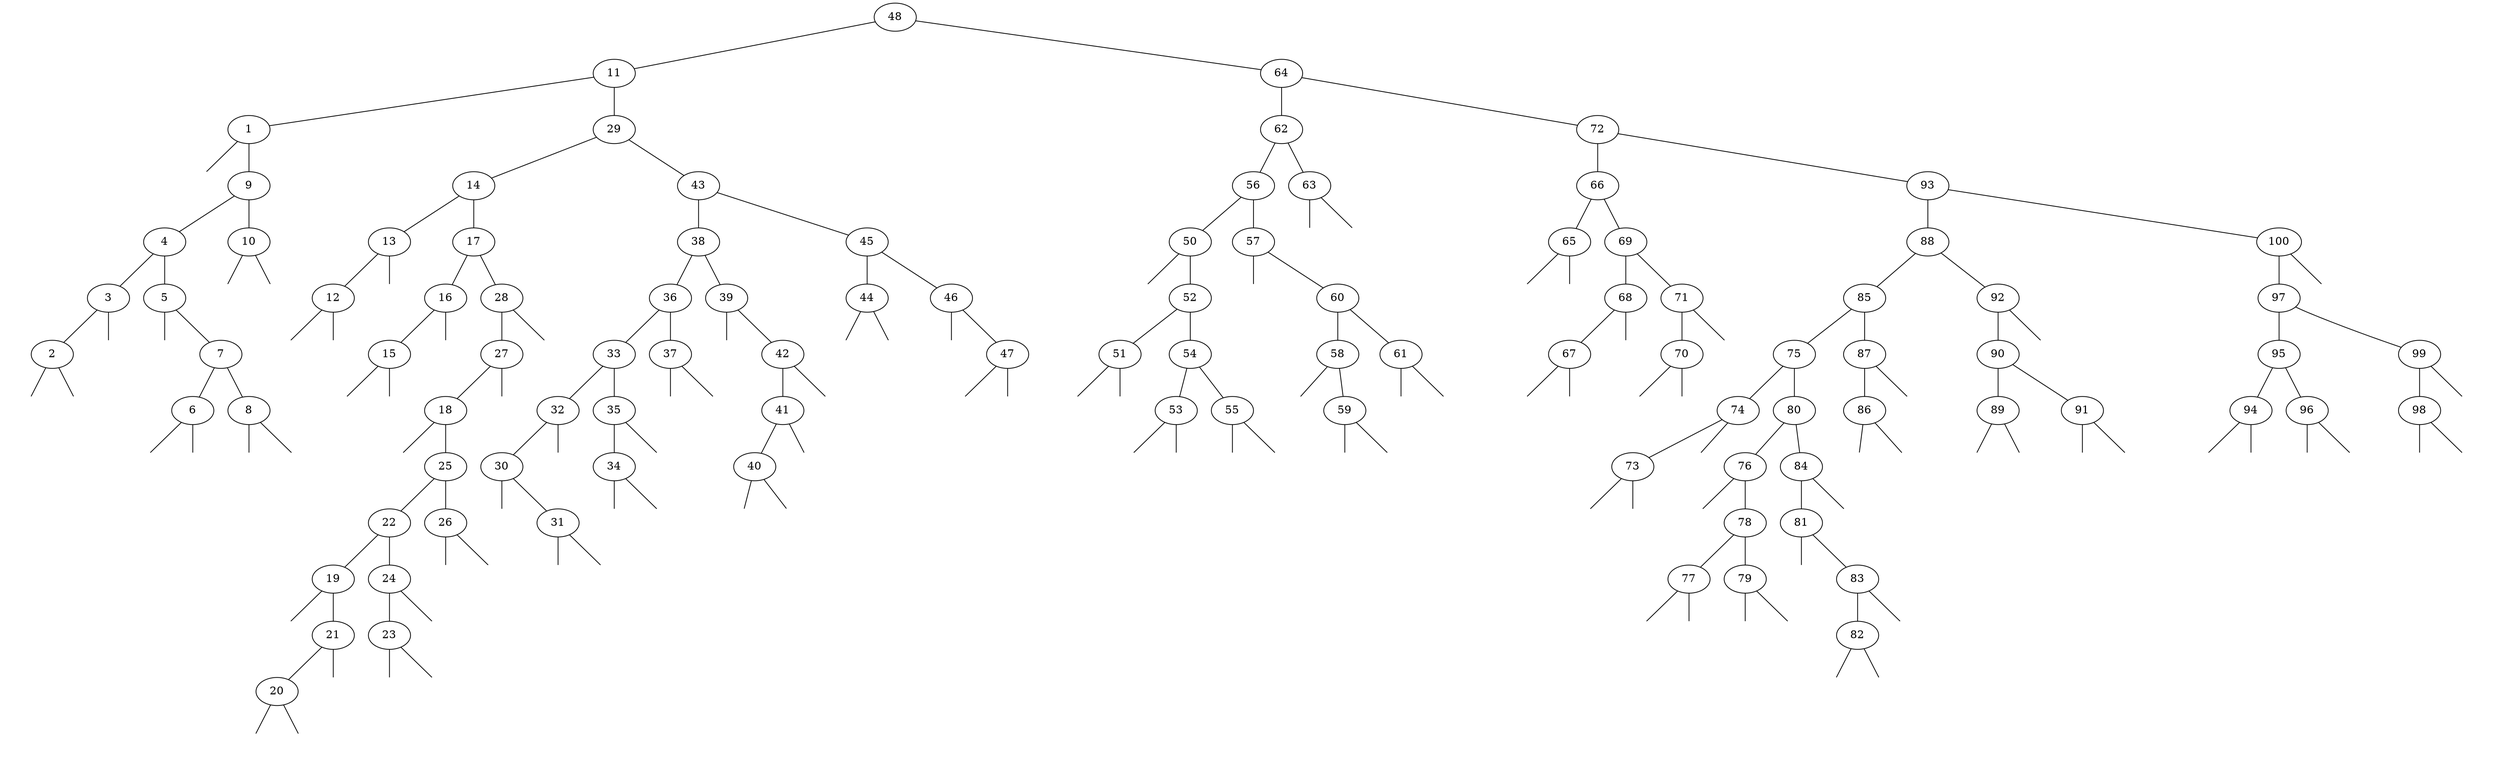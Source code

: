 graph arbre {
	0[shape="plaintext", label=""];
	1[shape="plaintext", label=""];
	2[shape="plaintext", label=""];
	3[label=2];
	3 -- 1;
	3 -- 2;
	4[shape="plaintext", label=""];
	5[label=3];
	5 -- 3;
	5 -- 4;
	6[shape="plaintext", label=""];
	7[shape="plaintext", label=""];
	8[shape="plaintext", label=""];
	9[label=6];
	9 -- 7;
	9 -- 8;
	10[shape="plaintext", label=""];
	11[shape="plaintext", label=""];
	12[label=8];
	12 -- 10;
	12 -- 11;
	13[label=7];
	13 -- 9;
	13 -- 12;
	14[label=5];
	14 -- 6;
	14 -- 13;
	15[label=4];
	15 -- 5;
	15 -- 14;
	16[shape="plaintext", label=""];
	17[shape="plaintext", label=""];
	18[label=10];
	18 -- 16;
	18 -- 17;
	19[label=9];
	19 -- 15;
	19 -- 18;
	20[label=1];
	20 -- 0;
	20 -- 19;
	21[shape="plaintext", label=""];
	22[shape="plaintext", label=""];
	23[label=12];
	23 -- 21;
	23 -- 22;
	24[shape="plaintext", label=""];
	25[label=13];
	25 -- 23;
	25 -- 24;
	26[shape="plaintext", label=""];
	27[shape="plaintext", label=""];
	28[label=15];
	28 -- 26;
	28 -- 27;
	29[shape="plaintext", label=""];
	30[label=16];
	30 -- 28;
	30 -- 29;
	31[shape="plaintext", label=""];
	32[shape="plaintext", label=""];
	33[shape="plaintext", label=""];
	34[shape="plaintext", label=""];
	35[label=20];
	35 -- 33;
	35 -- 34;
	36[shape="plaintext", label=""];
	37[label=21];
	37 -- 35;
	37 -- 36;
	38[label=19];
	38 -- 32;
	38 -- 37;
	39[shape="plaintext", label=""];
	40[shape="plaintext", label=""];
	41[label=23];
	41 -- 39;
	41 -- 40;
	42[shape="plaintext", label=""];
	43[label=24];
	43 -- 41;
	43 -- 42;
	44[label=22];
	44 -- 38;
	44 -- 43;
	45[shape="plaintext", label=""];
	46[shape="plaintext", label=""];
	47[label=26];
	47 -- 45;
	47 -- 46;
	48[label=25];
	48 -- 44;
	48 -- 47;
	49[label=18];
	49 -- 31;
	49 -- 48;
	50[shape="plaintext", label=""];
	51[label=27];
	51 -- 49;
	51 -- 50;
	52[shape="plaintext", label=""];
	53[label=28];
	53 -- 51;
	53 -- 52;
	54[label=17];
	54 -- 30;
	54 -- 53;
	55[label=14];
	55 -- 25;
	55 -- 54;
	56[shape="plaintext", label=""];
	57[shape="plaintext", label=""];
	58[shape="plaintext", label=""];
	59[label=31];
	59 -- 57;
	59 -- 58;
	60[label=30];
	60 -- 56;
	60 -- 59;
	61[shape="plaintext", label=""];
	62[label=32];
	62 -- 60;
	62 -- 61;
	63[shape="plaintext", label=""];
	64[shape="plaintext", label=""];
	65[label=34];
	65 -- 63;
	65 -- 64;
	66[shape="plaintext", label=""];
	67[label=35];
	67 -- 65;
	67 -- 66;
	68[label=33];
	68 -- 62;
	68 -- 67;
	69[shape="plaintext", label=""];
	70[shape="plaintext", label=""];
	71[label=37];
	71 -- 69;
	71 -- 70;
	72[label=36];
	72 -- 68;
	72 -- 71;
	73[shape="plaintext", label=""];
	74[shape="plaintext", label=""];
	75[shape="plaintext", label=""];
	76[label=40];
	76 -- 74;
	76 -- 75;
	77[shape="plaintext", label=""];
	78[label=41];
	78 -- 76;
	78 -- 77;
	79[shape="plaintext", label=""];
	80[label=42];
	80 -- 78;
	80 -- 79;
	81[label=39];
	81 -- 73;
	81 -- 80;
	82[label=38];
	82 -- 72;
	82 -- 81;
	83[shape="plaintext", label=""];
	84[shape="plaintext", label=""];
	85[label=44];
	85 -- 83;
	85 -- 84;
	86[shape="plaintext", label=""];
	87[shape="plaintext", label=""];
	88[shape="plaintext", label=""];
	89[label=47];
	89 -- 87;
	89 -- 88;
	90[label=46];
	90 -- 86;
	90 -- 89;
	91[label=45];
	91 -- 85;
	91 -- 90;
	92[label=43];
	92 -- 82;
	92 -- 91;
	93[label=29];
	93 -- 55;
	93 -- 92;
	94[label=11];
	94 -- 20;
	94 -- 93;
	95[shape="plaintext", label=""];
	96[shape="plaintext", label=""];
	97[shape="plaintext", label=""];
	98[label=51];
	98 -- 96;
	98 -- 97;
	99[shape="plaintext", label=""];
	100[shape="plaintext", label=""];
	101[label=53];
	101 -- 99;
	101 -- 100;
	102[shape="plaintext", label=""];
	103[shape="plaintext", label=""];
	104[label=55];
	104 -- 102;
	104 -- 103;
	105[label=54];
	105 -- 101;
	105 -- 104;
	106[label=52];
	106 -- 98;
	106 -- 105;
	107[label=50];
	107 -- 95;
	107 -- 106;
	108[shape="plaintext", label=""];
	109[shape="plaintext", label=""];
	110[shape="plaintext", label=""];
	111[shape="plaintext", label=""];
	112[label=59];
	112 -- 110;
	112 -- 111;
	113[label=58];
	113 -- 109;
	113 -- 112;
	114[shape="plaintext", label=""];
	115[shape="plaintext", label=""];
	116[label=61];
	116 -- 114;
	116 -- 115;
	117[label=60];
	117 -- 113;
	117 -- 116;
	118[label=57];
	118 -- 108;
	118 -- 117;
	119[label=56];
	119 -- 107;
	119 -- 118;
	120[shape="plaintext", label=""];
	121[shape="plaintext", label=""];
	122[label=63];
	122 -- 120;
	122 -- 121;
	123[label=62];
	123 -- 119;
	123 -- 122;
	124[shape="plaintext", label=""];
	125[shape="plaintext", label=""];
	126[label=65];
	126 -- 124;
	126 -- 125;
	127[shape="plaintext", label=""];
	128[shape="plaintext", label=""];
	129[label=67];
	129 -- 127;
	129 -- 128;
	130[shape="plaintext", label=""];
	131[label=68];
	131 -- 129;
	131 -- 130;
	132[shape="plaintext", label=""];
	133[shape="plaintext", label=""];
	134[label=70];
	134 -- 132;
	134 -- 133;
	135[shape="plaintext", label=""];
	136[label=71];
	136 -- 134;
	136 -- 135;
	137[label=69];
	137 -- 131;
	137 -- 136;
	138[label=66];
	138 -- 126;
	138 -- 137;
	139[shape="plaintext", label=""];
	140[shape="plaintext", label=""];
	141[label=73];
	141 -- 139;
	141 -- 140;
	142[shape="plaintext", label=""];
	143[label=74];
	143 -- 141;
	143 -- 142;
	144[shape="plaintext", label=""];
	145[shape="plaintext", label=""];
	146[shape="plaintext", label=""];
	147[label=77];
	147 -- 145;
	147 -- 146;
	148[shape="plaintext", label=""];
	149[shape="plaintext", label=""];
	150[label=79];
	150 -- 148;
	150 -- 149;
	151[label=78];
	151 -- 147;
	151 -- 150;
	152[label=76];
	152 -- 144;
	152 -- 151;
	153[shape="plaintext", label=""];
	154[shape="plaintext", label=""];
	155[shape="plaintext", label=""];
	156[label=82];
	156 -- 154;
	156 -- 155;
	157[shape="plaintext", label=""];
	158[label=83];
	158 -- 156;
	158 -- 157;
	159[label=81];
	159 -- 153;
	159 -- 158;
	160[shape="plaintext", label=""];
	161[label=84];
	161 -- 159;
	161 -- 160;
	162[label=80];
	162 -- 152;
	162 -- 161;
	163[label=75];
	163 -- 143;
	163 -- 162;
	164[shape="plaintext", label=""];
	165[shape="plaintext", label=""];
	166[label=86];
	166 -- 164;
	166 -- 165;
	167[shape="plaintext", label=""];
	168[label=87];
	168 -- 166;
	168 -- 167;
	169[label=85];
	169 -- 163;
	169 -- 168;
	170[shape="plaintext", label=""];
	171[shape="plaintext", label=""];
	172[label=89];
	172 -- 170;
	172 -- 171;
	173[shape="plaintext", label=""];
	174[shape="plaintext", label=""];
	175[label=91];
	175 -- 173;
	175 -- 174;
	176[label=90];
	176 -- 172;
	176 -- 175;
	177[shape="plaintext", label=""];
	178[label=92];
	178 -- 176;
	178 -- 177;
	179[label=88];
	179 -- 169;
	179 -- 178;
	180[shape="plaintext", label=""];
	181[shape="plaintext", label=""];
	182[label=94];
	182 -- 180;
	182 -- 181;
	183[shape="plaintext", label=""];
	184[shape="plaintext", label=""];
	185[label=96];
	185 -- 183;
	185 -- 184;
	186[label=95];
	186 -- 182;
	186 -- 185;
	187[shape="plaintext", label=""];
	188[shape="plaintext", label=""];
	189[label=98];
	189 -- 187;
	189 -- 188;
	190[shape="plaintext", label=""];
	191[label=99];
	191 -- 189;
	191 -- 190;
	192[label=97];
	192 -- 186;
	192 -- 191;
	193[shape="plaintext", label=""];
	194[label=100];
	194 -- 192;
	194 -- 193;
	195[label=93];
	195 -- 179;
	195 -- 194;
	196[label=72];
	196 -- 138;
	196 -- 195;
	197[label=64];
	197 -- 123;
	197 -- 196;
	198[label=48];
	198 -- 94;
	198 -- 197;
}
